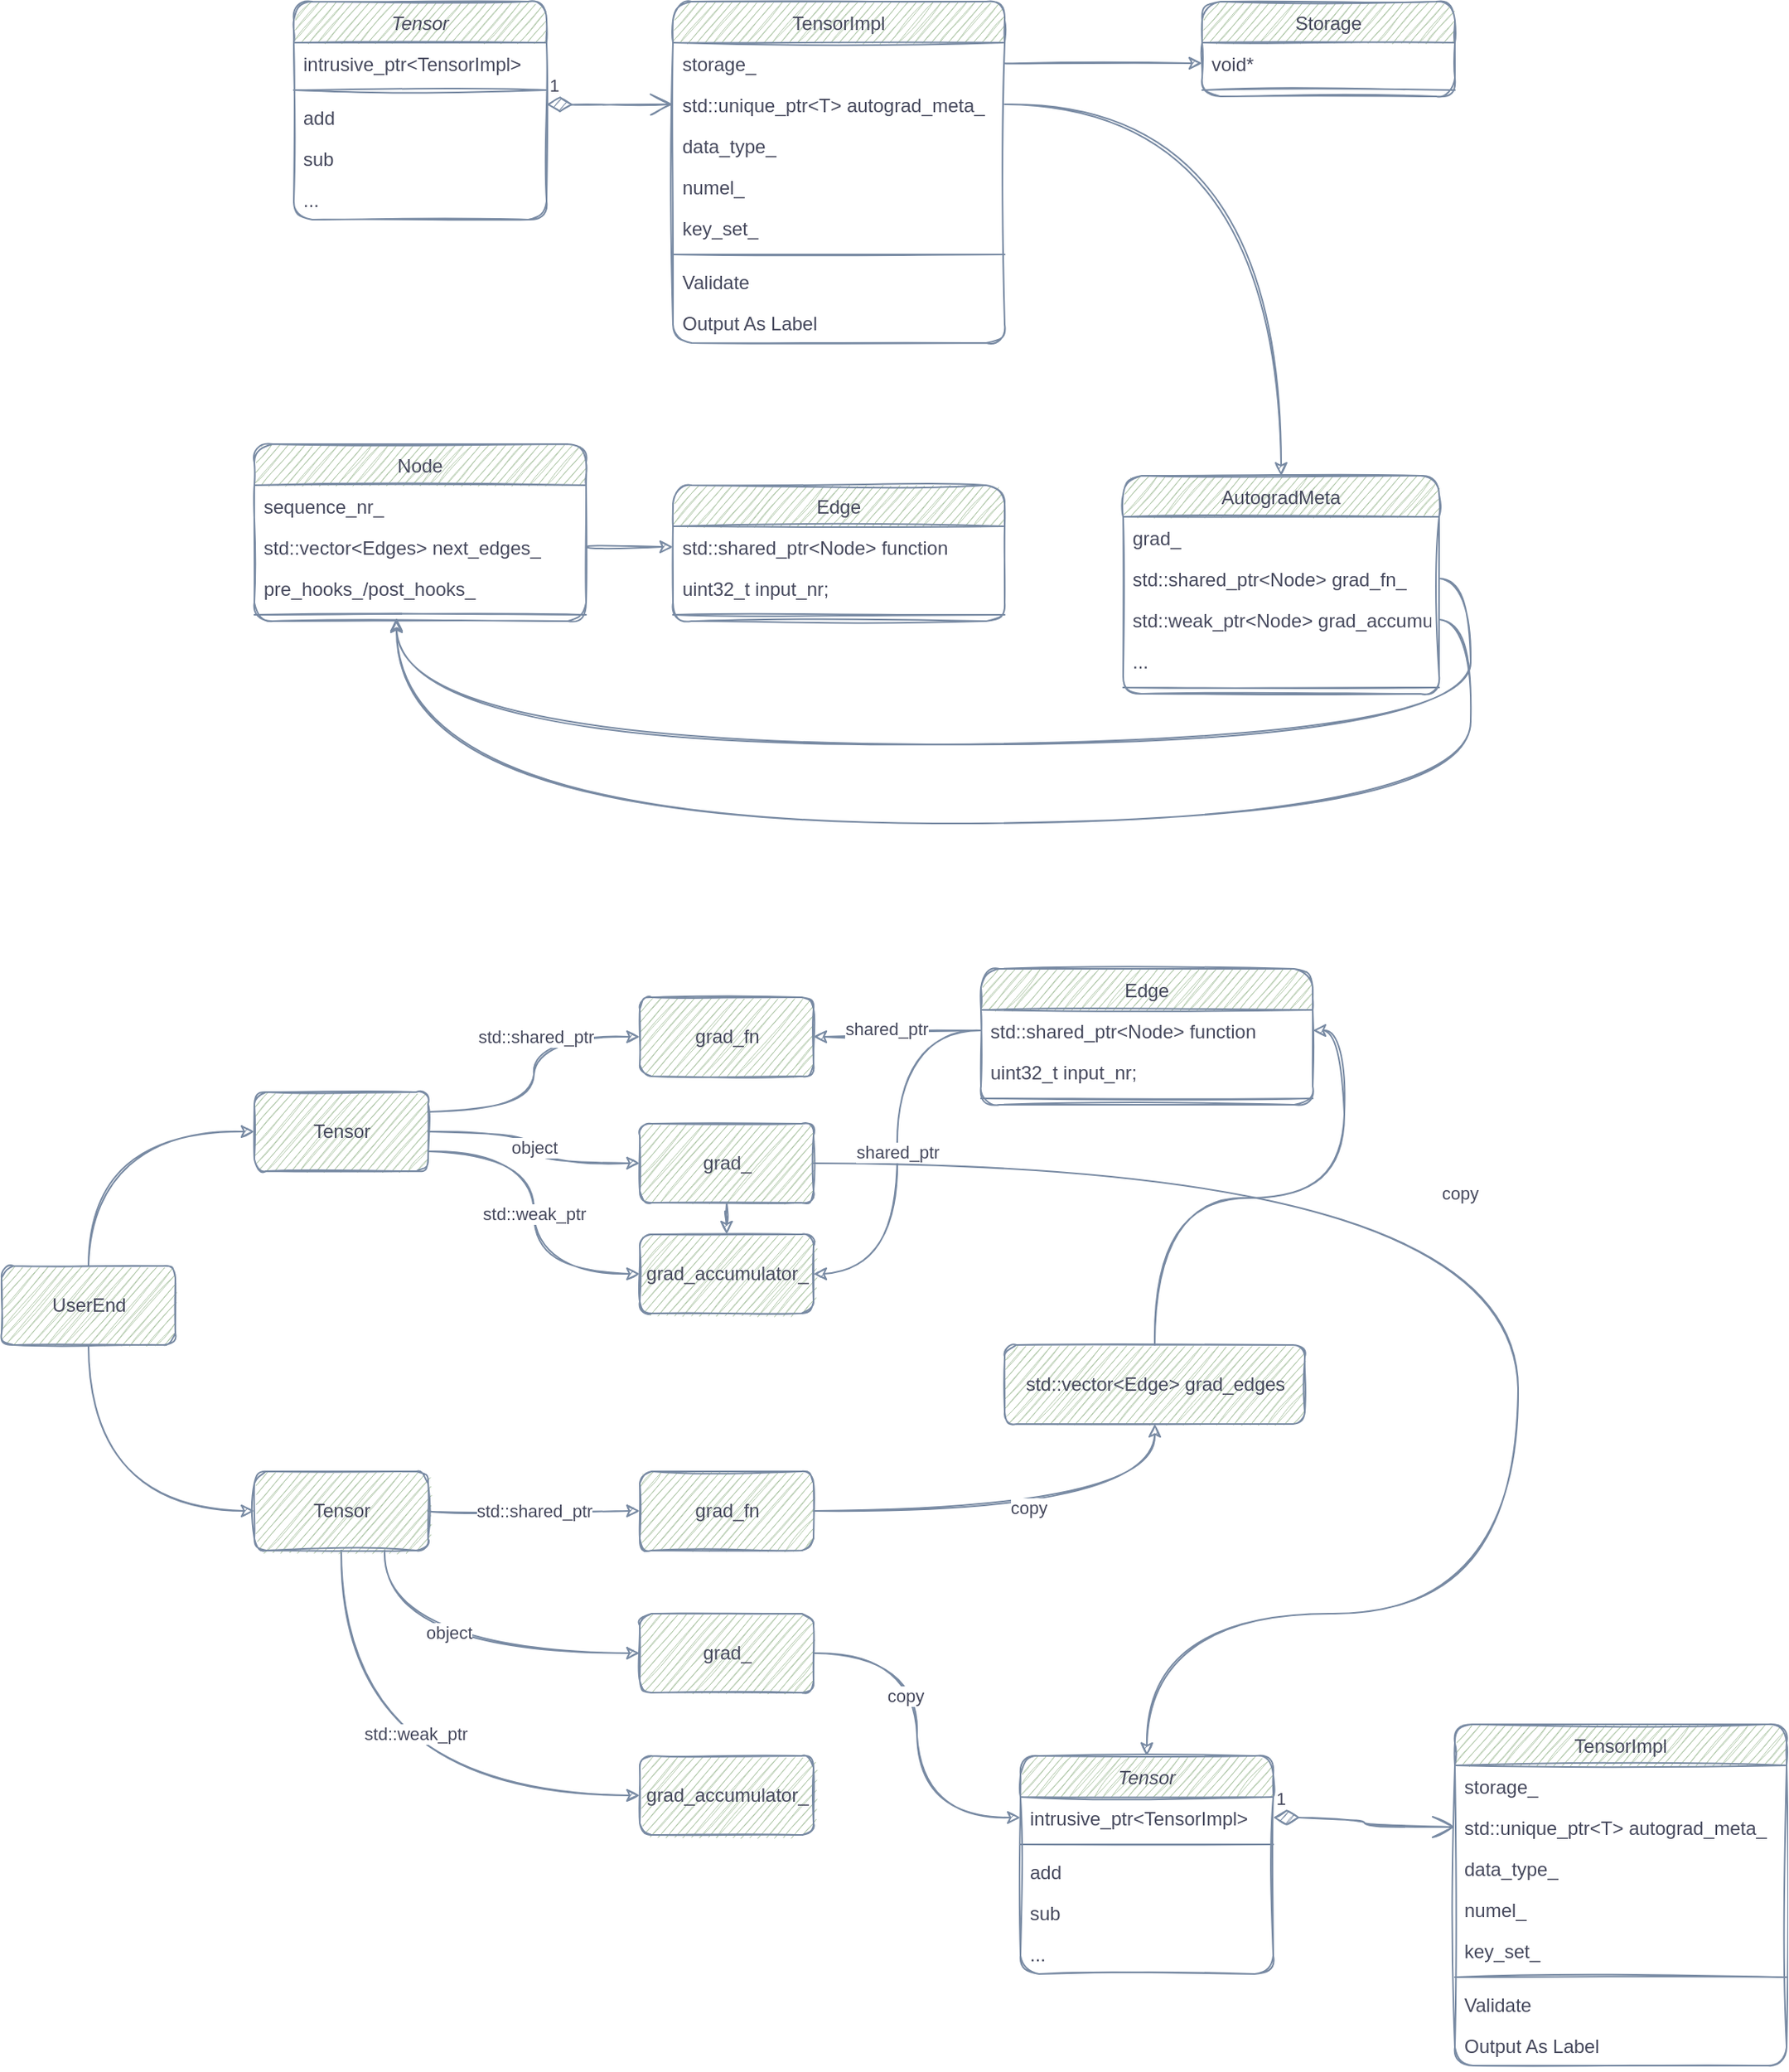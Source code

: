 <mxfile version="14.7.0" type="github"><diagram id="C5RBs43oDa-KdzZeNtuy" name="Page-1"><mxGraphModel dx="1577" dy="2097" grid="1" gridSize="10" guides="1" tooltips="1" connect="1" arrows="1" fold="1" page="1" pageScale="1" pageWidth="827" pageHeight="1169" math="0" shadow="0"><root><mxCell id="WIyWlLk6GJQsqaUBKTNV-0"/><mxCell id="WIyWlLk6GJQsqaUBKTNV-1" parent="WIyWlLk6GJQsqaUBKTNV-0"/><mxCell id="zkfFHV4jXpPFQw0GAbJ--0" value="Tensor" style="swimlane;fontStyle=2;align=center;verticalAlign=top;childLayout=stackLayout;horizontal=1;startSize=26;horizontalStack=0;resizeParent=1;resizeLast=0;collapsible=1;marginBottom=0;shadow=0;strokeWidth=1;fillColor=#B2C9AB;strokeColor=#788AA3;fontColor=#46495D;sketch=1;rounded=1;" parent="WIyWlLk6GJQsqaUBKTNV-1" vertex="1"><mxGeometry x="235" y="-100" width="160" height="138" as="geometry"><mxRectangle x="230" y="140" width="160" height="26" as="alternateBounds"/></mxGeometry></mxCell><mxCell id="zkfFHV4jXpPFQw0GAbJ--3" value="intrusive_ptr&lt;TensorImpl&gt;" style="text;align=left;verticalAlign=top;spacingLeft=4;spacingRight=4;overflow=hidden;rotatable=0;points=[[0,0.5],[1,0.5]];portConstraint=eastwest;shadow=0;html=0;fontColor=#46495D;sketch=1;rounded=1;" parent="zkfFHV4jXpPFQw0GAbJ--0" vertex="1"><mxGeometry y="26" width="160" height="26" as="geometry"/></mxCell><mxCell id="zkfFHV4jXpPFQw0GAbJ--4" value="" style="line;html=1;strokeWidth=1;align=left;verticalAlign=middle;spacingTop=-1;spacingLeft=3;spacingRight=3;rotatable=0;labelPosition=right;points=[];portConstraint=eastwest;fillColor=#B2C9AB;strokeColor=#788AA3;fontColor=#46495D;sketch=1;rounded=1;" parent="zkfFHV4jXpPFQw0GAbJ--0" vertex="1"><mxGeometry y="52" width="160" height="8" as="geometry"/></mxCell><mxCell id="zkfFHV4jXpPFQw0GAbJ--5" value="add" style="text;align=left;verticalAlign=top;spacingLeft=4;spacingRight=4;overflow=hidden;rotatable=0;points=[[0,0.5],[1,0.5]];portConstraint=eastwest;fontColor=#46495D;sketch=1;rounded=1;" parent="zkfFHV4jXpPFQw0GAbJ--0" vertex="1"><mxGeometry y="60" width="160" height="26" as="geometry"/></mxCell><mxCell id="CJbnUT7821WttaFhhFM9-96" value="sub" style="text;align=left;verticalAlign=top;spacingLeft=4;spacingRight=4;overflow=hidden;rotatable=0;points=[[0,0.5],[1,0.5]];portConstraint=eastwest;fontColor=#46495D;sketch=1;rounded=1;" vertex="1" parent="zkfFHV4jXpPFQw0GAbJ--0"><mxGeometry y="86" width="160" height="26" as="geometry"/></mxCell><mxCell id="CJbnUT7821WttaFhhFM9-95" value="..." style="text;align=left;verticalAlign=top;spacingLeft=4;spacingRight=4;overflow=hidden;rotatable=0;points=[[0,0.5],[1,0.5]];portConstraint=eastwest;fontColor=#46495D;sketch=1;rounded=1;" vertex="1" parent="zkfFHV4jXpPFQw0GAbJ--0"><mxGeometry y="112" width="160" height="26" as="geometry"/></mxCell><mxCell id="zkfFHV4jXpPFQw0GAbJ--17" value="TensorImpl" style="swimlane;fontStyle=0;align=center;verticalAlign=top;childLayout=stackLayout;horizontal=1;startSize=26;horizontalStack=0;resizeParent=1;resizeLast=0;collapsible=1;marginBottom=0;shadow=0;strokeWidth=1;fillColor=#B2C9AB;strokeColor=#788AA3;fontColor=#46495D;sketch=1;rounded=1;" parent="WIyWlLk6GJQsqaUBKTNV-1" vertex="1"><mxGeometry x="475" y="-100" width="210" height="216" as="geometry"><mxRectangle x="550" y="140" width="160" height="26" as="alternateBounds"/></mxGeometry></mxCell><mxCell id="zkfFHV4jXpPFQw0GAbJ--18" value="storage_" style="text;align=left;verticalAlign=top;spacingLeft=4;spacingRight=4;overflow=hidden;rotatable=0;points=[[0,0.5],[1,0.5]];portConstraint=eastwest;fontColor=#46495D;sketch=1;rounded=1;" parent="zkfFHV4jXpPFQw0GAbJ--17" vertex="1"><mxGeometry y="26" width="210" height="26" as="geometry"/></mxCell><mxCell id="zkfFHV4jXpPFQw0GAbJ--19" value="std::unique_ptr&lt;T&gt; autograd_meta_" style="text;align=left;verticalAlign=top;spacingLeft=4;spacingRight=4;overflow=hidden;rotatable=0;points=[[0,0.5],[1,0.5]];portConstraint=eastwest;shadow=0;html=0;fontColor=#46495D;sketch=1;rounded=1;" parent="zkfFHV4jXpPFQw0GAbJ--17" vertex="1"><mxGeometry y="52" width="210" height="26" as="geometry"/></mxCell><mxCell id="zkfFHV4jXpPFQw0GAbJ--20" value="data_type_" style="text;align=left;verticalAlign=top;spacingLeft=4;spacingRight=4;overflow=hidden;rotatable=0;points=[[0,0.5],[1,0.5]];portConstraint=eastwest;shadow=0;html=0;fontColor=#46495D;sketch=1;rounded=1;" parent="zkfFHV4jXpPFQw0GAbJ--17" vertex="1"><mxGeometry y="78" width="210" height="26" as="geometry"/></mxCell><mxCell id="zkfFHV4jXpPFQw0GAbJ--21" value="numel_" style="text;align=left;verticalAlign=top;spacingLeft=4;spacingRight=4;overflow=hidden;rotatable=0;points=[[0,0.5],[1,0.5]];portConstraint=eastwest;shadow=0;html=0;fontColor=#46495D;sketch=1;rounded=1;" parent="zkfFHV4jXpPFQw0GAbJ--17" vertex="1"><mxGeometry y="104" width="210" height="26" as="geometry"/></mxCell><mxCell id="zkfFHV4jXpPFQw0GAbJ--22" value="key_set_" style="text;align=left;verticalAlign=top;spacingLeft=4;spacingRight=4;overflow=hidden;rotatable=0;points=[[0,0.5],[1,0.5]];portConstraint=eastwest;shadow=0;html=0;fontColor=#46495D;sketch=1;rounded=1;" parent="zkfFHV4jXpPFQw0GAbJ--17" vertex="1"><mxGeometry y="130" width="210" height="26" as="geometry"/></mxCell><mxCell id="zkfFHV4jXpPFQw0GAbJ--23" value="" style="line;html=1;strokeWidth=1;align=left;verticalAlign=middle;spacingTop=-1;spacingLeft=3;spacingRight=3;rotatable=0;labelPosition=right;points=[];portConstraint=eastwest;fillColor=#B2C9AB;strokeColor=#788AA3;fontColor=#46495D;sketch=1;rounded=1;" parent="zkfFHV4jXpPFQw0GAbJ--17" vertex="1"><mxGeometry y="156" width="210" height="8" as="geometry"/></mxCell><mxCell id="zkfFHV4jXpPFQw0GAbJ--24" value="Validate" style="text;align=left;verticalAlign=top;spacingLeft=4;spacingRight=4;overflow=hidden;rotatable=0;points=[[0,0.5],[1,0.5]];portConstraint=eastwest;fontColor=#46495D;sketch=1;rounded=1;" parent="zkfFHV4jXpPFQw0GAbJ--17" vertex="1"><mxGeometry y="164" width="210" height="26" as="geometry"/></mxCell><mxCell id="zkfFHV4jXpPFQw0GAbJ--25" value="Output As Label" style="text;align=left;verticalAlign=top;spacingLeft=4;spacingRight=4;overflow=hidden;rotatable=0;points=[[0,0.5],[1,0.5]];portConstraint=eastwest;fontColor=#46495D;sketch=1;rounded=1;" parent="zkfFHV4jXpPFQw0GAbJ--17" vertex="1"><mxGeometry y="190" width="210" height="26" as="geometry"/></mxCell><mxCell id="CJbnUT7821WttaFhhFM9-0" value="1" style="endArrow=open;html=1;endSize=12;startArrow=diamondThin;startSize=14;startFill=1;edgeStyle=orthogonalEdgeStyle;align=left;verticalAlign=bottom;entryX=0;entryY=0.5;entryDx=0;entryDy=0;strokeColor=#788AA3;fontColor=#46495D;curved=1;sketch=1;" edge="1" parent="WIyWlLk6GJQsqaUBKTNV-1" target="zkfFHV4jXpPFQw0GAbJ--19"><mxGeometry x="-1" y="3" relative="1" as="geometry"><mxPoint x="395" y="-35" as="sourcePoint"/><mxPoint x="635" y="-48" as="targetPoint"/></mxGeometry></mxCell><mxCell id="CJbnUT7821WttaFhhFM9-1" value="Storage" style="swimlane;fontStyle=0;align=center;verticalAlign=top;childLayout=stackLayout;horizontal=1;startSize=26;horizontalStack=0;resizeParent=1;resizeLast=0;collapsible=1;marginBottom=0;shadow=0;strokeWidth=1;fillColor=#B2C9AB;strokeColor=#788AA3;fontColor=#46495D;sketch=1;rounded=1;" vertex="1" parent="WIyWlLk6GJQsqaUBKTNV-1"><mxGeometry x="810" y="-100" width="160" height="60" as="geometry"><mxRectangle x="550" y="140" width="160" height="26" as="alternateBounds"/></mxGeometry></mxCell><mxCell id="CJbnUT7821WttaFhhFM9-2" value="void*" style="text;align=left;verticalAlign=top;spacingLeft=4;spacingRight=4;overflow=hidden;rotatable=0;points=[[0,0.5],[1,0.5]];portConstraint=eastwest;fontColor=#46495D;sketch=1;rounded=1;" vertex="1" parent="CJbnUT7821WttaFhhFM9-1"><mxGeometry y="26" width="160" height="26" as="geometry"/></mxCell><mxCell id="CJbnUT7821WttaFhhFM9-7" value="" style="line;html=1;strokeWidth=1;align=left;verticalAlign=middle;spacingTop=-1;spacingLeft=3;spacingRight=3;rotatable=0;labelPosition=right;points=[];portConstraint=eastwest;fillColor=#B2C9AB;strokeColor=#788AA3;fontColor=#46495D;sketch=1;rounded=1;" vertex="1" parent="CJbnUT7821WttaFhhFM9-1"><mxGeometry y="52" width="160" height="8" as="geometry"/></mxCell><mxCell id="CJbnUT7821WttaFhhFM9-13" value="AutogradMeta" style="swimlane;fontStyle=0;align=center;verticalAlign=top;childLayout=stackLayout;horizontal=1;startSize=26;horizontalStack=0;resizeParent=1;resizeLast=0;collapsible=1;marginBottom=0;shadow=0;strokeWidth=1;fillColor=#B2C9AB;strokeColor=#788AA3;fontColor=#46495D;sketch=1;rounded=1;" vertex="1" parent="WIyWlLk6GJQsqaUBKTNV-1"><mxGeometry x="760" y="200" width="200" height="138" as="geometry"><mxRectangle x="550" y="140" width="160" height="26" as="alternateBounds"/></mxGeometry></mxCell><mxCell id="CJbnUT7821WttaFhhFM9-14" value="grad_" style="text;align=left;verticalAlign=top;spacingLeft=4;spacingRight=4;overflow=hidden;rotatable=0;points=[[0,0.5],[1,0.5]];portConstraint=eastwest;fontColor=#46495D;sketch=1;rounded=1;" vertex="1" parent="CJbnUT7821WttaFhhFM9-13"><mxGeometry y="26" width="200" height="26" as="geometry"/></mxCell><mxCell id="CJbnUT7821WttaFhhFM9-15" value=" std::shared_ptr&lt;Node&gt; grad_fn_" style="text;align=left;verticalAlign=top;spacingLeft=4;spacingRight=4;overflow=hidden;rotatable=0;points=[[0,0.5],[1,0.5]];portConstraint=eastwest;shadow=0;html=0;fontColor=#46495D;sketch=1;rounded=1;" vertex="1" parent="CJbnUT7821WttaFhhFM9-13"><mxGeometry y="52" width="200" height="26" as="geometry"/></mxCell><mxCell id="CJbnUT7821WttaFhhFM9-16" value="std::weak_ptr&lt;Node&gt; grad_accumulator_" style="text;align=left;verticalAlign=top;spacingLeft=4;spacingRight=4;overflow=hidden;rotatable=0;points=[[0,0.5],[1,0.5]];portConstraint=eastwest;shadow=0;html=0;fontColor=#46495D;sketch=1;rounded=1;" vertex="1" parent="CJbnUT7821WttaFhhFM9-13"><mxGeometry y="78" width="200" height="26" as="geometry"/></mxCell><mxCell id="CJbnUT7821WttaFhhFM9-17" value="..." style="text;align=left;verticalAlign=top;spacingLeft=4;spacingRight=4;overflow=hidden;rotatable=0;points=[[0,0.5],[1,0.5]];portConstraint=eastwest;shadow=0;html=0;fontColor=#46495D;sketch=1;rounded=1;" vertex="1" parent="CJbnUT7821WttaFhhFM9-13"><mxGeometry y="104" width="200" height="26" as="geometry"/></mxCell><mxCell id="CJbnUT7821WttaFhhFM9-19" value="" style="line;html=1;strokeWidth=1;align=left;verticalAlign=middle;spacingTop=-1;spacingLeft=3;spacingRight=3;rotatable=0;labelPosition=right;points=[];portConstraint=eastwest;fillColor=#B2C9AB;strokeColor=#788AA3;fontColor=#46495D;sketch=1;rounded=1;" vertex="1" parent="CJbnUT7821WttaFhhFM9-13"><mxGeometry y="130" width="200" height="8" as="geometry"/></mxCell><mxCell id="CJbnUT7821WttaFhhFM9-23" value="Node" style="swimlane;fontStyle=0;align=center;verticalAlign=top;childLayout=stackLayout;horizontal=1;startSize=26;horizontalStack=0;resizeParent=1;resizeLast=0;collapsible=1;marginBottom=0;shadow=0;strokeWidth=1;fillColor=#B2C9AB;strokeColor=#788AA3;fontColor=#46495D;sketch=1;rounded=1;" vertex="1" parent="WIyWlLk6GJQsqaUBKTNV-1"><mxGeometry x="210" y="180" width="210" height="112" as="geometry"><mxRectangle x="550" y="140" width="160" height="26" as="alternateBounds"/></mxGeometry></mxCell><mxCell id="CJbnUT7821WttaFhhFM9-24" value="sequence_nr_" style="text;align=left;verticalAlign=top;spacingLeft=4;spacingRight=4;overflow=hidden;rotatable=0;points=[[0,0.5],[1,0.5]];portConstraint=eastwest;fontColor=#46495D;sketch=1;rounded=1;" vertex="1" parent="CJbnUT7821WttaFhhFM9-23"><mxGeometry y="26" width="210" height="26" as="geometry"/></mxCell><mxCell id="CJbnUT7821WttaFhhFM9-25" value="std::vector&lt;Edges&gt; next_edges_" style="text;align=left;verticalAlign=top;spacingLeft=4;spacingRight=4;overflow=hidden;rotatable=0;points=[[0,0.5],[1,0.5]];portConstraint=eastwest;shadow=0;html=0;fontColor=#46495D;sketch=1;rounded=1;" vertex="1" parent="CJbnUT7821WttaFhhFM9-23"><mxGeometry y="52" width="210" height="26" as="geometry"/></mxCell><mxCell id="CJbnUT7821WttaFhhFM9-28" value="pre_hooks_/post_hooks_" style="text;align=left;verticalAlign=top;spacingLeft=4;spacingRight=4;overflow=hidden;rotatable=0;points=[[0,0.5],[1,0.5]];portConstraint=eastwest;shadow=0;html=0;fontColor=#46495D;sketch=1;rounded=1;" vertex="1" parent="CJbnUT7821WttaFhhFM9-23"><mxGeometry y="78" width="210" height="26" as="geometry"/></mxCell><mxCell id="CJbnUT7821WttaFhhFM9-29" value="" style="line;html=1;strokeWidth=1;align=left;verticalAlign=middle;spacingTop=-1;spacingLeft=3;spacingRight=3;rotatable=0;labelPosition=right;points=[];portConstraint=eastwest;fillColor=#B2C9AB;strokeColor=#788AA3;fontColor=#46495D;sketch=1;rounded=1;" vertex="1" parent="CJbnUT7821WttaFhhFM9-23"><mxGeometry y="104" width="210" height="8" as="geometry"/></mxCell><mxCell id="CJbnUT7821WttaFhhFM9-32" value="Edge" style="swimlane;fontStyle=0;align=center;verticalAlign=top;childLayout=stackLayout;horizontal=1;startSize=26;horizontalStack=0;resizeParent=1;resizeLast=0;collapsible=1;marginBottom=0;shadow=0;strokeWidth=1;fillColor=#B2C9AB;strokeColor=#788AA3;fontColor=#46495D;sketch=1;rounded=1;" vertex="1" parent="WIyWlLk6GJQsqaUBKTNV-1"><mxGeometry x="475" y="206" width="210" height="86" as="geometry"><mxRectangle x="550" y="140" width="160" height="26" as="alternateBounds"/></mxGeometry></mxCell><mxCell id="CJbnUT7821WttaFhhFM9-33" value="std::shared_ptr&lt;Node&gt; function" style="text;align=left;verticalAlign=top;spacingLeft=4;spacingRight=4;overflow=hidden;rotatable=0;points=[[0,0.5],[1,0.5]];portConstraint=eastwest;fontColor=#46495D;sketch=1;rounded=1;" vertex="1" parent="CJbnUT7821WttaFhhFM9-32"><mxGeometry y="26" width="210" height="26" as="geometry"/></mxCell><mxCell id="CJbnUT7821WttaFhhFM9-34" value="uint32_t input_nr;" style="text;align=left;verticalAlign=top;spacingLeft=4;spacingRight=4;overflow=hidden;rotatable=0;points=[[0,0.5],[1,0.5]];portConstraint=eastwest;shadow=0;html=0;fontColor=#46495D;sketch=1;rounded=1;" vertex="1" parent="CJbnUT7821WttaFhhFM9-32"><mxGeometry y="52" width="210" height="26" as="geometry"/></mxCell><mxCell id="CJbnUT7821WttaFhhFM9-36" value="" style="line;html=1;strokeWidth=1;align=left;verticalAlign=middle;spacingTop=-1;spacingLeft=3;spacingRight=3;rotatable=0;labelPosition=right;points=[];portConstraint=eastwest;fillColor=#B2C9AB;strokeColor=#788AA3;fontColor=#46495D;sketch=1;rounded=1;" vertex="1" parent="CJbnUT7821WttaFhhFM9-32"><mxGeometry y="78" width="210" height="8" as="geometry"/></mxCell><mxCell id="CJbnUT7821WttaFhhFM9-37" style="edgeStyle=orthogonalEdgeStyle;orthogonalLoop=1;jettySize=auto;html=1;exitX=1;exitY=0.5;exitDx=0;exitDy=0;entryX=0;entryY=0.5;entryDx=0;entryDy=0;strokeColor=#788AA3;fontColor=#46495D;curved=1;sketch=1;" edge="1" parent="WIyWlLk6GJQsqaUBKTNV-1" source="zkfFHV4jXpPFQw0GAbJ--18" target="CJbnUT7821WttaFhhFM9-2"><mxGeometry relative="1" as="geometry"/></mxCell><mxCell id="CJbnUT7821WttaFhhFM9-38" style="edgeStyle=orthogonalEdgeStyle;orthogonalLoop=1;jettySize=auto;html=1;exitX=1;exitY=0.5;exitDx=0;exitDy=0;entryX=0.5;entryY=0;entryDx=0;entryDy=0;strokeColor=#788AA3;fontColor=#46495D;curved=1;sketch=1;" edge="1" parent="WIyWlLk6GJQsqaUBKTNV-1" source="zkfFHV4jXpPFQw0GAbJ--19" target="CJbnUT7821WttaFhhFM9-13"><mxGeometry relative="1" as="geometry"><mxPoint x="775" y="45" as="targetPoint"/></mxGeometry></mxCell><mxCell id="CJbnUT7821WttaFhhFM9-39" style="edgeStyle=orthogonalEdgeStyle;orthogonalLoop=1;jettySize=auto;html=1;exitX=1;exitY=0.5;exitDx=0;exitDy=0;strokeColor=#788AA3;fontColor=#46495D;curved=1;sketch=1;" edge="1" parent="WIyWlLk6GJQsqaUBKTNV-1" source="CJbnUT7821WttaFhhFM9-15"><mxGeometry relative="1" as="geometry"><mxPoint x="300" y="290" as="targetPoint"/><Array as="points"><mxPoint x="980" y="265"/><mxPoint x="980" y="370"/><mxPoint x="300" y="370"/></Array></mxGeometry></mxCell><mxCell id="CJbnUT7821WttaFhhFM9-40" style="edgeStyle=orthogonalEdgeStyle;orthogonalLoop=1;jettySize=auto;html=1;exitX=1;exitY=0.5;exitDx=0;exitDy=0;strokeColor=#788AA3;fontColor=#46495D;curved=1;sketch=1;" edge="1" parent="WIyWlLk6GJQsqaUBKTNV-1" source="CJbnUT7821WttaFhhFM9-16"><mxGeometry relative="1" as="geometry"><mxPoint x="300" y="291" as="targetPoint"/><Array as="points"><mxPoint x="980" y="291"/><mxPoint x="980" y="420"/><mxPoint x="300" y="420"/></Array></mxGeometry></mxCell><mxCell id="CJbnUT7821WttaFhhFM9-41" style="edgeStyle=orthogonalEdgeStyle;orthogonalLoop=1;jettySize=auto;html=1;exitX=1;exitY=0.5;exitDx=0;exitDy=0;entryX=0;entryY=0.5;entryDx=0;entryDy=0;strokeColor=#788AA3;fontColor=#46495D;curved=1;sketch=1;" edge="1" parent="WIyWlLk6GJQsqaUBKTNV-1" source="CJbnUT7821WttaFhhFM9-25" target="CJbnUT7821WttaFhhFM9-33"><mxGeometry relative="1" as="geometry"/></mxCell><mxCell id="CJbnUT7821WttaFhhFM9-51" style="edgeStyle=orthogonalEdgeStyle;curved=1;rounded=1;sketch=1;orthogonalLoop=1;jettySize=auto;html=1;exitX=0.5;exitY=1;exitDx=0;exitDy=0;entryX=0;entryY=0.5;entryDx=0;entryDy=0;fontColor=#46495D;strokeColor=#788AA3;fillColor=#B2C9AB;" edge="1" parent="WIyWlLk6GJQsqaUBKTNV-1" source="CJbnUT7821WttaFhhFM9-42" target="CJbnUT7821WttaFhhFM9-50"><mxGeometry relative="1" as="geometry"/></mxCell><mxCell id="CJbnUT7821WttaFhhFM9-52" value="std::weak_ptr" style="edgeLabel;html=1;align=center;verticalAlign=middle;resizable=0;points=[];fontColor=#46495D;" vertex="1" connectable="0" parent="CJbnUT7821WttaFhhFM9-51"><mxGeometry x="0.174" y="39" relative="1" as="geometry"><mxPoint as="offset"/></mxGeometry></mxCell><mxCell id="CJbnUT7821WttaFhhFM9-53" style="edgeStyle=orthogonalEdgeStyle;curved=1;rounded=1;sketch=1;orthogonalLoop=1;jettySize=auto;html=1;exitX=0.75;exitY=1;exitDx=0;exitDy=0;entryX=0;entryY=0.5;entryDx=0;entryDy=0;fontColor=#46495D;strokeColor=#788AA3;fillColor=#B2C9AB;" edge="1" parent="WIyWlLk6GJQsqaUBKTNV-1" source="CJbnUT7821WttaFhhFM9-42" target="CJbnUT7821WttaFhhFM9-45"><mxGeometry relative="1" as="geometry"/></mxCell><mxCell id="CJbnUT7821WttaFhhFM9-54" value="object" style="edgeLabel;html=1;align=center;verticalAlign=middle;resizable=0;points=[];fontColor=#46495D;" vertex="1" connectable="0" parent="CJbnUT7821WttaFhhFM9-53"><mxGeometry x="-0.068" y="13" relative="1" as="geometry"><mxPoint as="offset"/></mxGeometry></mxCell><mxCell id="CJbnUT7821WttaFhhFM9-55" value="std::shared_ptr" style="edgeStyle=orthogonalEdgeStyle;curved=1;rounded=1;sketch=1;orthogonalLoop=1;jettySize=auto;html=1;exitX=1;exitY=0.5;exitDx=0;exitDy=0;entryX=0;entryY=0.5;entryDx=0;entryDy=0;fontColor=#46495D;strokeColor=#788AA3;fillColor=#B2C9AB;" edge="1" parent="WIyWlLk6GJQsqaUBKTNV-1" source="CJbnUT7821WttaFhhFM9-42" target="CJbnUT7821WttaFhhFM9-44"><mxGeometry relative="1" as="geometry"/></mxCell><mxCell id="CJbnUT7821WttaFhhFM9-42" value="Tensor" style="html=1;rounded=1;sketch=1;fontColor=#46495D;strokeColor=#788AA3;fillColor=#B2C9AB;" vertex="1" parent="WIyWlLk6GJQsqaUBKTNV-1"><mxGeometry x="210" y="830" width="110" height="50" as="geometry"/></mxCell><mxCell id="CJbnUT7821WttaFhhFM9-56" style="edgeStyle=orthogonalEdgeStyle;curved=1;rounded=1;sketch=1;orthogonalLoop=1;jettySize=auto;html=1;exitX=1;exitY=0.5;exitDx=0;exitDy=0;entryX=0.5;entryY=1;entryDx=0;entryDy=0;fontColor=#46495D;strokeColor=#788AA3;fillColor=#B2C9AB;" edge="1" parent="WIyWlLk6GJQsqaUBKTNV-1" source="CJbnUT7821WttaFhhFM9-44" target="CJbnUT7821WttaFhhFM9-46"><mxGeometry relative="1" as="geometry"/></mxCell><mxCell id="CJbnUT7821WttaFhhFM9-57" value="copy" style="edgeLabel;html=1;align=center;verticalAlign=middle;resizable=0;points=[];fontColor=#46495D;" vertex="1" connectable="0" parent="CJbnUT7821WttaFhhFM9-56"><mxGeometry y="2" relative="1" as="geometry"><mxPoint as="offset"/></mxGeometry></mxCell><mxCell id="CJbnUT7821WttaFhhFM9-114" style="edgeStyle=orthogonalEdgeStyle;curved=1;rounded=1;sketch=1;orthogonalLoop=1;jettySize=auto;html=1;exitX=1;exitY=0.5;exitDx=0;exitDy=0;entryX=0.5;entryY=0;entryDx=0;entryDy=0;fontColor=#46495D;strokeColor=#788AA3;fillColor=#B2C9AB;" edge="1" parent="WIyWlLk6GJQsqaUBKTNV-1" source="CJbnUT7821WttaFhhFM9-85" target="CJbnUT7821WttaFhhFM9-97"><mxGeometry relative="1" as="geometry"><Array as="points"><mxPoint x="1010" y="635"/><mxPoint x="1010" y="920"/><mxPoint x="775" y="920"/></Array></mxGeometry></mxCell><mxCell id="CJbnUT7821WttaFhhFM9-116" value="copy" style="edgeLabel;html=1;align=center;verticalAlign=middle;resizable=0;points=[];fontColor=#46495D;" vertex="1" connectable="0" parent="CJbnUT7821WttaFhhFM9-114"><mxGeometry x="-0.225" y="-18" relative="1" as="geometry"><mxPoint y="1" as="offset"/></mxGeometry></mxCell><mxCell id="CJbnUT7821WttaFhhFM9-44" value="grad_fn" style="html=1;rounded=1;sketch=1;fontColor=#46495D;strokeColor=#788AA3;fillColor=#B2C9AB;" vertex="1" parent="WIyWlLk6GJQsqaUBKTNV-1"><mxGeometry x="454" y="830" width="110" height="50" as="geometry"/></mxCell><mxCell id="CJbnUT7821WttaFhhFM9-113" style="edgeStyle=orthogonalEdgeStyle;curved=1;rounded=1;sketch=1;orthogonalLoop=1;jettySize=auto;html=1;exitX=1;exitY=0.5;exitDx=0;exitDy=0;entryX=0;entryY=0.5;entryDx=0;entryDy=0;fontColor=#46495D;strokeColor=#788AA3;fillColor=#B2C9AB;" edge="1" parent="WIyWlLk6GJQsqaUBKTNV-1" source="CJbnUT7821WttaFhhFM9-45" target="CJbnUT7821WttaFhhFM9-98"><mxGeometry relative="1" as="geometry"/></mxCell><mxCell id="CJbnUT7821WttaFhhFM9-115" value="copy" style="edgeLabel;html=1;align=center;verticalAlign=middle;resizable=0;points=[];fontColor=#46495D;" vertex="1" connectable="0" parent="CJbnUT7821WttaFhhFM9-113"><mxGeometry x="-0.221" y="-8" relative="1" as="geometry"><mxPoint y="1" as="offset"/></mxGeometry></mxCell><mxCell id="CJbnUT7821WttaFhhFM9-45" value="grad_" style="html=1;rounded=1;sketch=1;fontColor=#46495D;strokeColor=#788AA3;fillColor=#B2C9AB;" vertex="1" parent="WIyWlLk6GJQsqaUBKTNV-1"><mxGeometry x="454" y="920" width="110" height="50" as="geometry"/></mxCell><mxCell id="CJbnUT7821WttaFhhFM9-81" style="edgeStyle=orthogonalEdgeStyle;curved=1;rounded=1;sketch=1;orthogonalLoop=1;jettySize=auto;html=1;exitX=0.5;exitY=0;exitDx=0;exitDy=0;entryX=1;entryY=0.5;entryDx=0;entryDy=0;fontColor=#46495D;strokeColor=#788AA3;fillColor=#B2C9AB;" edge="1" parent="WIyWlLk6GJQsqaUBKTNV-1" source="CJbnUT7821WttaFhhFM9-46" target="CJbnUT7821WttaFhhFM9-67"><mxGeometry relative="1" as="geometry"/></mxCell><mxCell id="CJbnUT7821WttaFhhFM9-46" value="std::vector&amp;lt;Edge&amp;gt; grad_edges" style="html=1;rounded=1;sketch=1;fontColor=#46495D;strokeColor=#788AA3;fillColor=#B2C9AB;" vertex="1" parent="WIyWlLk6GJQsqaUBKTNV-1"><mxGeometry x="685" y="750" width="190" height="50" as="geometry"/></mxCell><mxCell id="CJbnUT7821WttaFhhFM9-50" value="grad_accumulator_" style="html=1;rounded=1;sketch=1;fontColor=#46495D;strokeColor=#788AA3;fillColor=#B2C9AB;" vertex="1" parent="WIyWlLk6GJQsqaUBKTNV-1"><mxGeometry x="454" y="1010" width="110" height="50" as="geometry"/></mxCell><mxCell id="CJbnUT7821WttaFhhFM9-66" value="Edge" style="swimlane;fontStyle=0;align=center;verticalAlign=top;childLayout=stackLayout;horizontal=1;startSize=26;horizontalStack=0;resizeParent=1;resizeLast=0;collapsible=1;marginBottom=0;shadow=0;strokeWidth=1;fillColor=#B2C9AB;strokeColor=#788AA3;fontColor=#46495D;sketch=1;rounded=1;" vertex="1" parent="WIyWlLk6GJQsqaUBKTNV-1"><mxGeometry x="670" y="512" width="210" height="86" as="geometry"><mxRectangle x="550" y="140" width="160" height="26" as="alternateBounds"/></mxGeometry></mxCell><mxCell id="CJbnUT7821WttaFhhFM9-67" value="std::shared_ptr&lt;Node&gt; function" style="text;align=left;verticalAlign=top;spacingLeft=4;spacingRight=4;overflow=hidden;rotatable=0;points=[[0,0.5],[1,0.5]];portConstraint=eastwest;fontColor=#46495D;sketch=1;rounded=1;" vertex="1" parent="CJbnUT7821WttaFhhFM9-66"><mxGeometry y="26" width="210" height="26" as="geometry"/></mxCell><mxCell id="CJbnUT7821WttaFhhFM9-68" value="uint32_t input_nr;" style="text;align=left;verticalAlign=top;spacingLeft=4;spacingRight=4;overflow=hidden;rotatable=0;points=[[0,0.5],[1,0.5]];portConstraint=eastwest;shadow=0;html=0;fontColor=#46495D;sketch=1;rounded=1;" vertex="1" parent="CJbnUT7821WttaFhhFM9-66"><mxGeometry y="52" width="210" height="26" as="geometry"/></mxCell><mxCell id="CJbnUT7821WttaFhhFM9-69" value="" style="line;html=1;strokeWidth=1;align=left;verticalAlign=middle;spacingTop=-1;spacingLeft=3;spacingRight=3;rotatable=0;labelPosition=right;points=[];portConstraint=eastwest;fillColor=#B2C9AB;strokeColor=#788AA3;fontColor=#46495D;sketch=1;rounded=1;" vertex="1" parent="CJbnUT7821WttaFhhFM9-66"><mxGeometry y="78" width="210" height="8" as="geometry"/></mxCell><mxCell id="CJbnUT7821WttaFhhFM9-76" style="edgeStyle=orthogonalEdgeStyle;curved=1;rounded=1;sketch=1;orthogonalLoop=1;jettySize=auto;html=1;exitX=1;exitY=0.25;exitDx=0;exitDy=0;entryX=0;entryY=0.5;entryDx=0;entryDy=0;fontColor=#46495D;strokeColor=#788AA3;fillColor=#B2C9AB;" edge="1" parent="WIyWlLk6GJQsqaUBKTNV-1" source="CJbnUT7821WttaFhhFM9-74" target="CJbnUT7821WttaFhhFM9-75"><mxGeometry relative="1" as="geometry"/></mxCell><mxCell id="CJbnUT7821WttaFhhFM9-77" value="std::shared_ptr" style="edgeLabel;html=1;align=center;verticalAlign=middle;resizable=0;points=[];fontColor=#46495D;" vertex="1" connectable="0" parent="CJbnUT7821WttaFhhFM9-76"><mxGeometry x="0.274" relative="1" as="geometry"><mxPoint as="offset"/></mxGeometry></mxCell><mxCell id="CJbnUT7821WttaFhhFM9-80" value="std::weak_ptr" style="edgeStyle=orthogonalEdgeStyle;curved=1;rounded=1;sketch=1;orthogonalLoop=1;jettySize=auto;html=1;exitX=1;exitY=0.75;exitDx=0;exitDy=0;entryX=0;entryY=0.5;entryDx=0;entryDy=0;fontColor=#46495D;strokeColor=#788AA3;fillColor=#B2C9AB;" edge="1" parent="WIyWlLk6GJQsqaUBKTNV-1" source="CJbnUT7821WttaFhhFM9-74" target="CJbnUT7821WttaFhhFM9-79"><mxGeometry relative="1" as="geometry"/></mxCell><mxCell id="CJbnUT7821WttaFhhFM9-86" value="object" style="edgeStyle=orthogonalEdgeStyle;curved=1;rounded=1;sketch=1;orthogonalLoop=1;jettySize=auto;html=1;exitX=1;exitY=0.5;exitDx=0;exitDy=0;entryX=0;entryY=0.5;entryDx=0;entryDy=0;fontColor=#46495D;strokeColor=#788AA3;fillColor=#B2C9AB;" edge="1" parent="WIyWlLk6GJQsqaUBKTNV-1" source="CJbnUT7821WttaFhhFM9-74" target="CJbnUT7821WttaFhhFM9-85"><mxGeometry relative="1" as="geometry"/></mxCell><mxCell id="CJbnUT7821WttaFhhFM9-74" value="Tensor" style="html=1;rounded=1;sketch=1;fontColor=#46495D;strokeColor=#788AA3;fillColor=#B2C9AB;" vertex="1" parent="WIyWlLk6GJQsqaUBKTNV-1"><mxGeometry x="210" y="590" width="110" height="50" as="geometry"/></mxCell><mxCell id="CJbnUT7821WttaFhhFM9-75" value="grad_fn" style="html=1;rounded=1;sketch=1;fontColor=#46495D;strokeColor=#788AA3;fillColor=#B2C9AB;" vertex="1" parent="WIyWlLk6GJQsqaUBKTNV-1"><mxGeometry x="454" y="530" width="110" height="50" as="geometry"/></mxCell><mxCell id="CJbnUT7821WttaFhhFM9-79" value="grad_accumulator_" style="html=1;rounded=1;sketch=1;fontColor=#46495D;strokeColor=#788AA3;fillColor=#B2C9AB;" vertex="1" parent="WIyWlLk6GJQsqaUBKTNV-1"><mxGeometry x="454" y="680" width="110" height="50" as="geometry"/></mxCell><mxCell id="CJbnUT7821WttaFhhFM9-82" style="edgeStyle=orthogonalEdgeStyle;curved=1;rounded=1;sketch=1;orthogonalLoop=1;jettySize=auto;html=1;exitX=0;exitY=0.5;exitDx=0;exitDy=0;entryX=1;entryY=0.5;entryDx=0;entryDy=0;fontColor=#46495D;strokeColor=#788AA3;fillColor=#B2C9AB;" edge="1" parent="WIyWlLk6GJQsqaUBKTNV-1" source="CJbnUT7821WttaFhhFM9-67" target="CJbnUT7821WttaFhhFM9-75"><mxGeometry relative="1" as="geometry"/></mxCell><mxCell id="CJbnUT7821WttaFhhFM9-84" value="shared_ptr" style="edgeLabel;html=1;align=center;verticalAlign=middle;resizable=0;points=[];fontColor=#46495D;" vertex="1" connectable="0" parent="CJbnUT7821WttaFhhFM9-82"><mxGeometry x="0.164" y="-5" relative="1" as="geometry"><mxPoint as="offset"/></mxGeometry></mxCell><mxCell id="CJbnUT7821WttaFhhFM9-83" value="shared_ptr" style="edgeStyle=orthogonalEdgeStyle;curved=1;rounded=1;sketch=1;orthogonalLoop=1;jettySize=auto;html=1;exitX=0;exitY=0.5;exitDx=0;exitDy=0;entryX=1;entryY=0.5;entryDx=0;entryDy=0;fontColor=#46495D;strokeColor=#788AA3;fillColor=#B2C9AB;" edge="1" parent="WIyWlLk6GJQsqaUBKTNV-1" source="CJbnUT7821WttaFhhFM9-67" target="CJbnUT7821WttaFhhFM9-79"><mxGeometry relative="1" as="geometry"/></mxCell><mxCell id="CJbnUT7821WttaFhhFM9-87" value="" style="edgeStyle=orthogonalEdgeStyle;curved=1;rounded=1;sketch=1;orthogonalLoop=1;jettySize=auto;html=1;fontColor=#46495D;strokeColor=#788AA3;fillColor=#B2C9AB;" edge="1" parent="WIyWlLk6GJQsqaUBKTNV-1" source="CJbnUT7821WttaFhhFM9-85" target="CJbnUT7821WttaFhhFM9-79"><mxGeometry relative="1" as="geometry"/></mxCell><mxCell id="CJbnUT7821WttaFhhFM9-85" value="grad_" style="html=1;rounded=1;sketch=1;fontColor=#46495D;strokeColor=#788AA3;fillColor=#B2C9AB;" vertex="1" parent="WIyWlLk6GJQsqaUBKTNV-1"><mxGeometry x="454" y="610" width="110" height="50" as="geometry"/></mxCell><mxCell id="CJbnUT7821WttaFhhFM9-97" value="Tensor" style="swimlane;fontStyle=2;align=center;verticalAlign=top;childLayout=stackLayout;horizontal=1;startSize=26;horizontalStack=0;resizeParent=1;resizeLast=0;collapsible=1;marginBottom=0;shadow=0;strokeWidth=1;fillColor=#B2C9AB;strokeColor=#788AA3;fontColor=#46495D;sketch=1;rounded=1;" vertex="1" parent="WIyWlLk6GJQsqaUBKTNV-1"><mxGeometry x="695" y="1010" width="160" height="138" as="geometry"><mxRectangle x="230" y="140" width="160" height="26" as="alternateBounds"/></mxGeometry></mxCell><mxCell id="CJbnUT7821WttaFhhFM9-98" value="intrusive_ptr&lt;TensorImpl&gt;" style="text;align=left;verticalAlign=top;spacingLeft=4;spacingRight=4;overflow=hidden;rotatable=0;points=[[0,0.5],[1,0.5]];portConstraint=eastwest;shadow=0;html=0;fontColor=#46495D;sketch=1;rounded=1;" vertex="1" parent="CJbnUT7821WttaFhhFM9-97"><mxGeometry y="26" width="160" height="26" as="geometry"/></mxCell><mxCell id="CJbnUT7821WttaFhhFM9-99" value="" style="line;html=1;strokeWidth=1;align=left;verticalAlign=middle;spacingTop=-1;spacingLeft=3;spacingRight=3;rotatable=0;labelPosition=right;points=[];portConstraint=eastwest;fillColor=#B2C9AB;strokeColor=#788AA3;fontColor=#46495D;sketch=1;rounded=1;" vertex="1" parent="CJbnUT7821WttaFhhFM9-97"><mxGeometry y="52" width="160" height="8" as="geometry"/></mxCell><mxCell id="CJbnUT7821WttaFhhFM9-100" value="add" style="text;align=left;verticalAlign=top;spacingLeft=4;spacingRight=4;overflow=hidden;rotatable=0;points=[[0,0.5],[1,0.5]];portConstraint=eastwest;fontColor=#46495D;sketch=1;rounded=1;" vertex="1" parent="CJbnUT7821WttaFhhFM9-97"><mxGeometry y="60" width="160" height="26" as="geometry"/></mxCell><mxCell id="CJbnUT7821WttaFhhFM9-101" value="sub" style="text;align=left;verticalAlign=top;spacingLeft=4;spacingRight=4;overflow=hidden;rotatable=0;points=[[0,0.5],[1,0.5]];portConstraint=eastwest;fontColor=#46495D;sketch=1;rounded=1;" vertex="1" parent="CJbnUT7821WttaFhhFM9-97"><mxGeometry y="86" width="160" height="26" as="geometry"/></mxCell><mxCell id="CJbnUT7821WttaFhhFM9-102" value="..." style="text;align=left;verticalAlign=top;spacingLeft=4;spacingRight=4;overflow=hidden;rotatable=0;points=[[0,0.5],[1,0.5]];portConstraint=eastwest;fontColor=#46495D;sketch=1;rounded=1;" vertex="1" parent="CJbnUT7821WttaFhhFM9-97"><mxGeometry y="112" width="160" height="26" as="geometry"/></mxCell><mxCell id="CJbnUT7821WttaFhhFM9-103" value="TensorImpl" style="swimlane;fontStyle=0;align=center;verticalAlign=top;childLayout=stackLayout;horizontal=1;startSize=26;horizontalStack=0;resizeParent=1;resizeLast=0;collapsible=1;marginBottom=0;shadow=0;strokeWidth=1;fillColor=#B2C9AB;strokeColor=#788AA3;fontColor=#46495D;sketch=1;rounded=1;" vertex="1" parent="WIyWlLk6GJQsqaUBKTNV-1"><mxGeometry x="970" y="990" width="210" height="216" as="geometry"><mxRectangle x="550" y="140" width="160" height="26" as="alternateBounds"/></mxGeometry></mxCell><mxCell id="CJbnUT7821WttaFhhFM9-104" value="storage_" style="text;align=left;verticalAlign=top;spacingLeft=4;spacingRight=4;overflow=hidden;rotatable=0;points=[[0,0.5],[1,0.5]];portConstraint=eastwest;fontColor=#46495D;sketch=1;rounded=1;" vertex="1" parent="CJbnUT7821WttaFhhFM9-103"><mxGeometry y="26" width="210" height="26" as="geometry"/></mxCell><mxCell id="CJbnUT7821WttaFhhFM9-105" value="std::unique_ptr&lt;T&gt; autograd_meta_" style="text;align=left;verticalAlign=top;spacingLeft=4;spacingRight=4;overflow=hidden;rotatable=0;points=[[0,0.5],[1,0.5]];portConstraint=eastwest;shadow=0;html=0;fontColor=#46495D;sketch=1;rounded=1;" vertex="1" parent="CJbnUT7821WttaFhhFM9-103"><mxGeometry y="52" width="210" height="26" as="geometry"/></mxCell><mxCell id="CJbnUT7821WttaFhhFM9-106" value="data_type_" style="text;align=left;verticalAlign=top;spacingLeft=4;spacingRight=4;overflow=hidden;rotatable=0;points=[[0,0.5],[1,0.5]];portConstraint=eastwest;shadow=0;html=0;fontColor=#46495D;sketch=1;rounded=1;" vertex="1" parent="CJbnUT7821WttaFhhFM9-103"><mxGeometry y="78" width="210" height="26" as="geometry"/></mxCell><mxCell id="CJbnUT7821WttaFhhFM9-107" value="numel_" style="text;align=left;verticalAlign=top;spacingLeft=4;spacingRight=4;overflow=hidden;rotatable=0;points=[[0,0.5],[1,0.5]];portConstraint=eastwest;shadow=0;html=0;fontColor=#46495D;sketch=1;rounded=1;" vertex="1" parent="CJbnUT7821WttaFhhFM9-103"><mxGeometry y="104" width="210" height="26" as="geometry"/></mxCell><mxCell id="CJbnUT7821WttaFhhFM9-108" value="key_set_" style="text;align=left;verticalAlign=top;spacingLeft=4;spacingRight=4;overflow=hidden;rotatable=0;points=[[0,0.5],[1,0.5]];portConstraint=eastwest;shadow=0;html=0;fontColor=#46495D;sketch=1;rounded=1;" vertex="1" parent="CJbnUT7821WttaFhhFM9-103"><mxGeometry y="130" width="210" height="26" as="geometry"/></mxCell><mxCell id="CJbnUT7821WttaFhhFM9-109" value="" style="line;html=1;strokeWidth=1;align=left;verticalAlign=middle;spacingTop=-1;spacingLeft=3;spacingRight=3;rotatable=0;labelPosition=right;points=[];portConstraint=eastwest;fillColor=#B2C9AB;strokeColor=#788AA3;fontColor=#46495D;sketch=1;rounded=1;" vertex="1" parent="CJbnUT7821WttaFhhFM9-103"><mxGeometry y="156" width="210" height="8" as="geometry"/></mxCell><mxCell id="CJbnUT7821WttaFhhFM9-110" value="Validate" style="text;align=left;verticalAlign=top;spacingLeft=4;spacingRight=4;overflow=hidden;rotatable=0;points=[[0,0.5],[1,0.5]];portConstraint=eastwest;fontColor=#46495D;sketch=1;rounded=1;" vertex="1" parent="CJbnUT7821WttaFhhFM9-103"><mxGeometry y="164" width="210" height="26" as="geometry"/></mxCell><mxCell id="CJbnUT7821WttaFhhFM9-111" value="Output As Label" style="text;align=left;verticalAlign=top;spacingLeft=4;spacingRight=4;overflow=hidden;rotatable=0;points=[[0,0.5],[1,0.5]];portConstraint=eastwest;fontColor=#46495D;sketch=1;rounded=1;" vertex="1" parent="CJbnUT7821WttaFhhFM9-103"><mxGeometry y="190" width="210" height="26" as="geometry"/></mxCell><mxCell id="CJbnUT7821WttaFhhFM9-112" value="1" style="endArrow=open;html=1;endSize=12;startArrow=diamondThin;startSize=14;startFill=1;edgeStyle=orthogonalEdgeStyle;align=left;verticalAlign=bottom;entryX=0;entryY=0.5;entryDx=0;entryDy=0;strokeColor=#788AA3;fontColor=#46495D;curved=1;sketch=1;exitX=1;exitY=0.5;exitDx=0;exitDy=0;" edge="1" parent="WIyWlLk6GJQsqaUBKTNV-1" target="CJbnUT7821WttaFhhFM9-105" source="CJbnUT7821WttaFhhFM9-98"><mxGeometry x="-1" y="3" relative="1" as="geometry"><mxPoint x="740" y="1025" as="sourcePoint"/><mxPoint x="980" y="1012" as="targetPoint"/></mxGeometry></mxCell><mxCell id="CJbnUT7821WttaFhhFM9-142" style="edgeStyle=orthogonalEdgeStyle;curved=1;rounded=1;sketch=1;orthogonalLoop=1;jettySize=auto;html=1;exitX=0.5;exitY=0;exitDx=0;exitDy=0;entryX=0;entryY=0.5;entryDx=0;entryDy=0;fontColor=#46495D;strokeColor=#788AA3;fillColor=#B2C9AB;" edge="1" parent="WIyWlLk6GJQsqaUBKTNV-1" source="CJbnUT7821WttaFhhFM9-117" target="CJbnUT7821WttaFhhFM9-74"><mxGeometry relative="1" as="geometry"/></mxCell><mxCell id="CJbnUT7821WttaFhhFM9-143" style="edgeStyle=orthogonalEdgeStyle;curved=1;rounded=1;sketch=1;orthogonalLoop=1;jettySize=auto;html=1;exitX=0.5;exitY=1;exitDx=0;exitDy=0;entryX=0;entryY=0.5;entryDx=0;entryDy=0;fontColor=#46495D;strokeColor=#788AA3;fillColor=#B2C9AB;" edge="1" parent="WIyWlLk6GJQsqaUBKTNV-1" source="CJbnUT7821WttaFhhFM9-117" target="CJbnUT7821WttaFhhFM9-42"><mxGeometry relative="1" as="geometry"/></mxCell><mxCell id="CJbnUT7821WttaFhhFM9-117" value="UserEnd" style="html=1;rounded=1;sketch=1;fontColor=#46495D;strokeColor=#788AA3;fillColor=#B2C9AB;" vertex="1" parent="WIyWlLk6GJQsqaUBKTNV-1"><mxGeometry x="50" y="700" width="110" height="50" as="geometry"/></mxCell></root></mxGraphModel></diagram></mxfile>